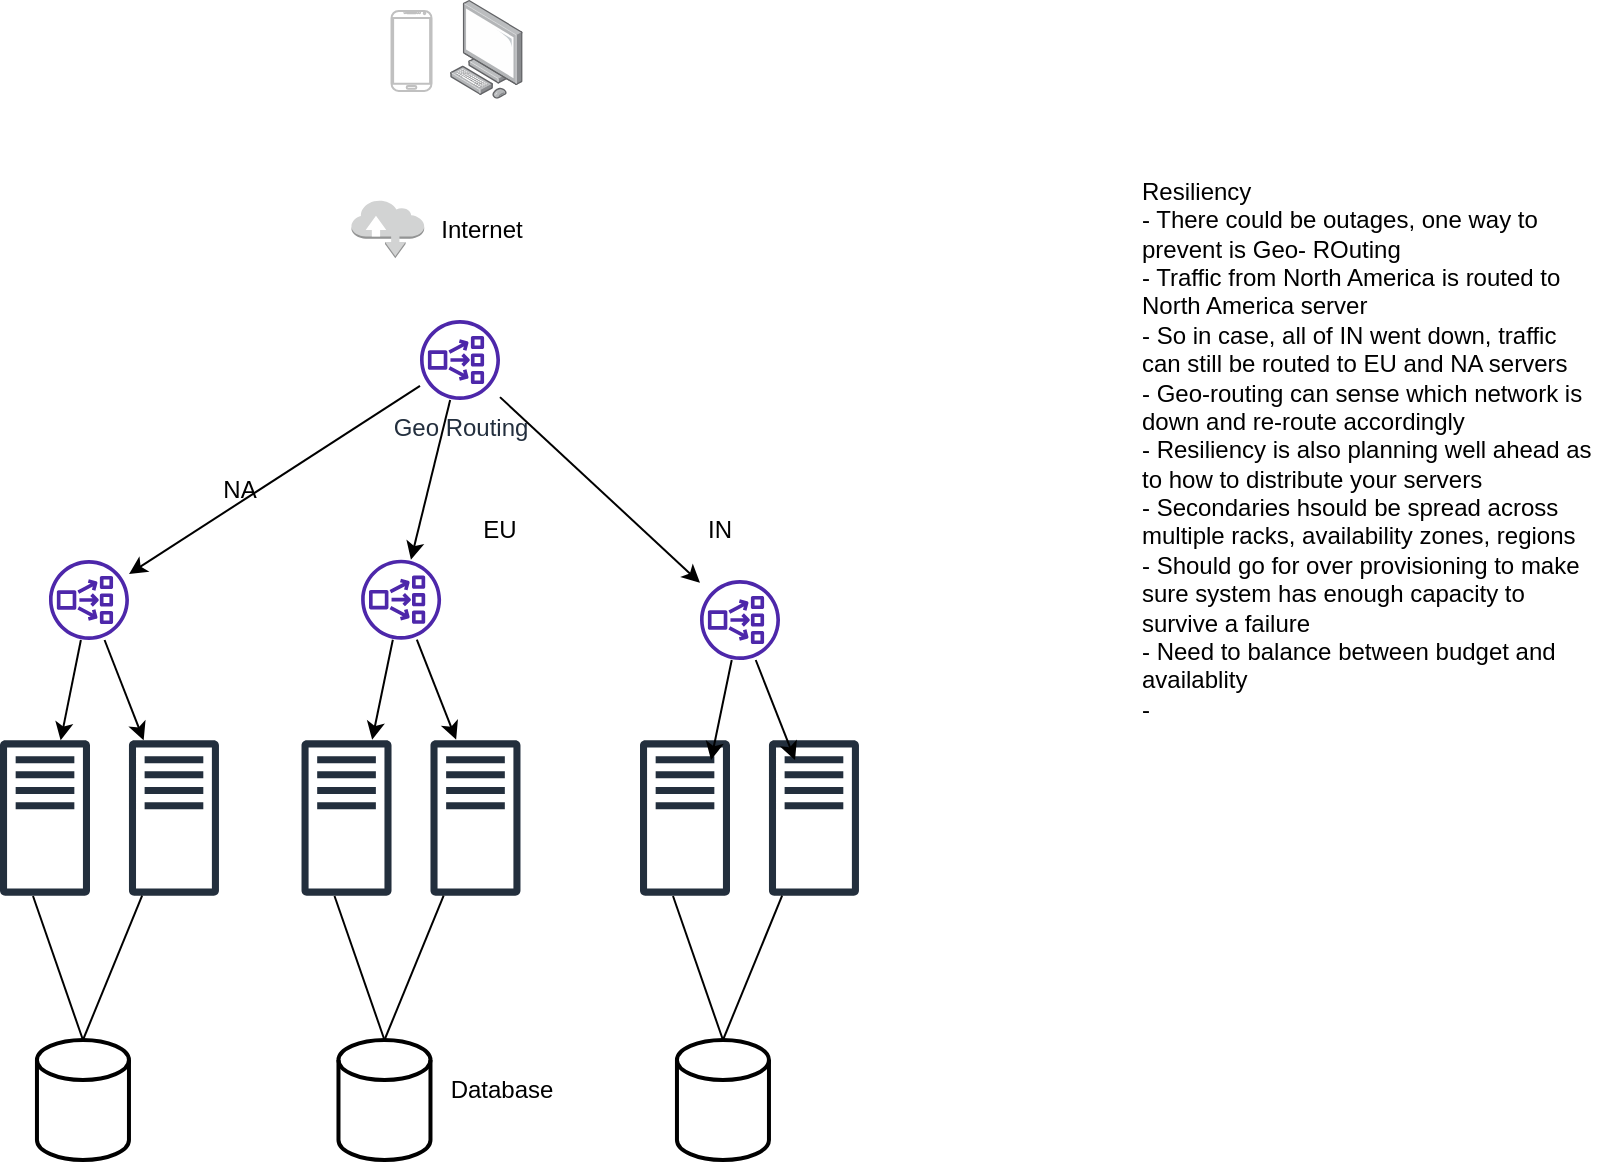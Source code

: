 <mxfile version="21.7.1" type="github">
  <diagram name="Page-1" id="2696yGlT5MmgsfeO-Phb">
    <mxGraphModel dx="1394" dy="795" grid="1" gridSize="10" guides="1" tooltips="1" connect="1" arrows="1" fold="1" page="1" pageScale="1" pageWidth="850" pageHeight="1100" math="0" shadow="0">
      <root>
        <mxCell id="0" />
        <mxCell id="1" parent="0" />
        <mxCell id="IwtLEF7Zz2IX40g9QoHQ-1" value="" style="verticalLabelPosition=bottom;verticalAlign=top;html=1;shadow=0;dashed=0;strokeWidth=1;shape=mxgraph.android.phone2;strokeColor=#c0c0c0;" vertex="1" parent="1">
          <mxGeometry x="315.76" y="85.45" width="20" height="40" as="geometry" />
        </mxCell>
        <mxCell id="IwtLEF7Zz2IX40g9QoHQ-2" value="" style="image;points=[];aspect=fixed;html=1;align=center;shadow=0;dashed=0;image=img/lib/allied_telesis/computer_and_terminals/Personal_Computer.svg;" vertex="1" parent="1">
          <mxGeometry x="344.98" y="80" width="36.43" height="49.37" as="geometry" />
        </mxCell>
        <mxCell id="IwtLEF7Zz2IX40g9QoHQ-3" value="" style="sketch=0;outlineConnect=0;fontColor=#232F3E;gradientColor=none;fillColor=#232F3D;strokeColor=none;dashed=0;verticalLabelPosition=bottom;verticalAlign=top;align=center;html=1;fontSize=12;fontStyle=0;aspect=fixed;pointerEvents=1;shape=mxgraph.aws4.traditional_server;" vertex="1" parent="1">
          <mxGeometry x="120" y="450" width="45" height="78" as="geometry" />
        </mxCell>
        <mxCell id="IwtLEF7Zz2IX40g9QoHQ-4" value="" style="outlineConnect=0;dashed=0;verticalLabelPosition=bottom;verticalAlign=top;align=center;html=1;shape=mxgraph.aws3.internet;fillColor=#D2D3D3;gradientColor=none;" vertex="1" parent="1">
          <mxGeometry x="295.73" y="180" width="36.36" height="29.1" as="geometry" />
        </mxCell>
        <mxCell id="IwtLEF7Zz2IX40g9QoHQ-5" value="Internet" style="text;strokeColor=none;align=center;fillColor=none;html=1;verticalAlign=middle;whiteSpace=wrap;rounded=0;" vertex="1" parent="1">
          <mxGeometry x="341.41" y="184.55" width="40" height="20" as="geometry" />
        </mxCell>
        <mxCell id="IwtLEF7Zz2IX40g9QoHQ-6" value="" style="strokeWidth=2;html=1;shape=mxgraph.flowchart.database;whiteSpace=wrap;" vertex="1" parent="1">
          <mxGeometry x="138.48" y="600" width="46" height="60" as="geometry" />
        </mxCell>
        <mxCell id="IwtLEF7Zz2IX40g9QoHQ-7" value="Database" style="text;strokeColor=none;align=center;fillColor=none;html=1;verticalAlign=middle;whiteSpace=wrap;rounded=0;" vertex="1" parent="1">
          <mxGeometry x="341.41" y="610" width="60" height="30" as="geometry" />
        </mxCell>
        <mxCell id="IwtLEF7Zz2IX40g9QoHQ-9" value="" style="sketch=0;outlineConnect=0;fontColor=#232F3E;gradientColor=none;fillColor=#232F3D;strokeColor=none;dashed=0;verticalLabelPosition=bottom;verticalAlign=top;align=center;html=1;fontSize=12;fontStyle=0;aspect=fixed;pointerEvents=1;shape=mxgraph.aws4.traditional_server;" vertex="1" parent="1">
          <mxGeometry x="184.48" y="450" width="45" height="78" as="geometry" />
        </mxCell>
        <mxCell id="IwtLEF7Zz2IX40g9QoHQ-13" value="" style="sketch=0;outlineConnect=0;fontColor=#232F3E;gradientColor=none;fillColor=#4D27AA;strokeColor=none;dashed=0;verticalLabelPosition=bottom;verticalAlign=top;align=center;html=1;fontSize=12;fontStyle=0;aspect=fixed;pointerEvents=1;shape=mxgraph.aws4.network_load_balancer;" vertex="1" parent="1">
          <mxGeometry x="144.48" y="360" width="40" height="40" as="geometry" />
        </mxCell>
        <mxCell id="IwtLEF7Zz2IX40g9QoHQ-14" value="" style="endArrow=classic;html=1;rounded=0;" edge="1" parent="1" source="IwtLEF7Zz2IX40g9QoHQ-13" target="IwtLEF7Zz2IX40g9QoHQ-3">
          <mxGeometry width="50" height="50" relative="1" as="geometry">
            <mxPoint x="264.92" y="420" as="sourcePoint" />
            <mxPoint x="144.92" y="440" as="targetPoint" />
          </mxGeometry>
        </mxCell>
        <mxCell id="IwtLEF7Zz2IX40g9QoHQ-15" value="" style="endArrow=classic;html=1;rounded=0;" edge="1" parent="1" target="IwtLEF7Zz2IX40g9QoHQ-9" source="IwtLEF7Zz2IX40g9QoHQ-13">
          <mxGeometry width="50" height="50" relative="1" as="geometry">
            <mxPoint x="257.92" y="408" as="sourcePoint" />
            <mxPoint x="200" y="430" as="targetPoint" />
          </mxGeometry>
        </mxCell>
        <mxCell id="IwtLEF7Zz2IX40g9QoHQ-21" value="" style="endArrow=none;html=1;rounded=0;entryX=0.5;entryY=0;entryDx=0;entryDy=0;entryPerimeter=0;" edge="1" parent="1" source="IwtLEF7Zz2IX40g9QoHQ-9" target="IwtLEF7Zz2IX40g9QoHQ-6">
          <mxGeometry width="50" height="50" relative="1" as="geometry">
            <mxPoint x="375" y="517" as="sourcePoint" />
            <mxPoint x="281" y="593" as="targetPoint" />
          </mxGeometry>
        </mxCell>
        <mxCell id="IwtLEF7Zz2IX40g9QoHQ-22" value="" style="endArrow=none;html=1;rounded=0;entryX=0.5;entryY=0;entryDx=0;entryDy=0;entryPerimeter=0;" edge="1" parent="1" target="IwtLEF7Zz2IX40g9QoHQ-6">
          <mxGeometry width="50" height="50" relative="1" as="geometry">
            <mxPoint x="136.5" y="528" as="sourcePoint" />
            <mxPoint x="148.5" y="579" as="targetPoint" />
          </mxGeometry>
        </mxCell>
        <mxCell id="IwtLEF7Zz2IX40g9QoHQ-23" value="" style="sketch=0;outlineConnect=0;fontColor=#232F3E;gradientColor=none;fillColor=#232F3D;strokeColor=none;dashed=0;verticalLabelPosition=bottom;verticalAlign=top;align=center;html=1;fontSize=12;fontStyle=0;aspect=fixed;pointerEvents=1;shape=mxgraph.aws4.traditional_server;" vertex="1" parent="1">
          <mxGeometry x="270.76" y="450" width="45" height="78" as="geometry" />
        </mxCell>
        <mxCell id="IwtLEF7Zz2IX40g9QoHQ-24" value="" style="strokeWidth=2;html=1;shape=mxgraph.flowchart.database;whiteSpace=wrap;" vertex="1" parent="1">
          <mxGeometry x="289.24" y="600" width="46" height="60" as="geometry" />
        </mxCell>
        <mxCell id="IwtLEF7Zz2IX40g9QoHQ-25" value="" style="sketch=0;outlineConnect=0;fontColor=#232F3E;gradientColor=none;fillColor=#232F3D;strokeColor=none;dashed=0;verticalLabelPosition=bottom;verticalAlign=top;align=center;html=1;fontSize=12;fontStyle=0;aspect=fixed;pointerEvents=1;shape=mxgraph.aws4.traditional_server;" vertex="1" parent="1">
          <mxGeometry x="335.24" y="450" width="45" height="78" as="geometry" />
        </mxCell>
        <mxCell id="IwtLEF7Zz2IX40g9QoHQ-26" value="" style="endArrow=none;html=1;rounded=0;entryX=0.5;entryY=0;entryDx=0;entryDy=0;entryPerimeter=0;" edge="1" parent="1" source="IwtLEF7Zz2IX40g9QoHQ-25" target="IwtLEF7Zz2IX40g9QoHQ-24">
          <mxGeometry width="50" height="50" relative="1" as="geometry">
            <mxPoint x="525.76" y="517" as="sourcePoint" />
            <mxPoint x="431.76" y="593" as="targetPoint" />
          </mxGeometry>
        </mxCell>
        <mxCell id="IwtLEF7Zz2IX40g9QoHQ-27" value="" style="endArrow=none;html=1;rounded=0;entryX=0.5;entryY=0;entryDx=0;entryDy=0;entryPerimeter=0;" edge="1" parent="1" target="IwtLEF7Zz2IX40g9QoHQ-24">
          <mxGeometry width="50" height="50" relative="1" as="geometry">
            <mxPoint x="287.26" y="528" as="sourcePoint" />
            <mxPoint x="299.26" y="579" as="targetPoint" />
          </mxGeometry>
        </mxCell>
        <mxCell id="IwtLEF7Zz2IX40g9QoHQ-28" value="" style="sketch=0;outlineConnect=0;fontColor=#232F3E;gradientColor=none;fillColor=#232F3D;strokeColor=none;dashed=0;verticalLabelPosition=bottom;verticalAlign=top;align=center;html=1;fontSize=12;fontStyle=0;aspect=fixed;pointerEvents=1;shape=mxgraph.aws4.traditional_server;" vertex="1" parent="1">
          <mxGeometry x="440" y="450" width="45" height="78" as="geometry" />
        </mxCell>
        <mxCell id="IwtLEF7Zz2IX40g9QoHQ-29" value="" style="strokeWidth=2;html=1;shape=mxgraph.flowchart.database;whiteSpace=wrap;" vertex="1" parent="1">
          <mxGeometry x="458.48" y="600" width="46" height="60" as="geometry" />
        </mxCell>
        <mxCell id="IwtLEF7Zz2IX40g9QoHQ-30" value="" style="sketch=0;outlineConnect=0;fontColor=#232F3E;gradientColor=none;fillColor=#232F3D;strokeColor=none;dashed=0;verticalLabelPosition=bottom;verticalAlign=top;align=center;html=1;fontSize=12;fontStyle=0;aspect=fixed;pointerEvents=1;shape=mxgraph.aws4.traditional_server;" vertex="1" parent="1">
          <mxGeometry x="504.48" y="450" width="45" height="78" as="geometry" />
        </mxCell>
        <mxCell id="IwtLEF7Zz2IX40g9QoHQ-31" value="" style="endArrow=none;html=1;rounded=0;entryX=0.5;entryY=0;entryDx=0;entryDy=0;entryPerimeter=0;" edge="1" parent="1" source="IwtLEF7Zz2IX40g9QoHQ-30" target="IwtLEF7Zz2IX40g9QoHQ-29">
          <mxGeometry width="50" height="50" relative="1" as="geometry">
            <mxPoint x="695" y="517" as="sourcePoint" />
            <mxPoint x="601" y="593" as="targetPoint" />
          </mxGeometry>
        </mxCell>
        <mxCell id="IwtLEF7Zz2IX40g9QoHQ-32" value="" style="endArrow=none;html=1;rounded=0;entryX=0.5;entryY=0;entryDx=0;entryDy=0;entryPerimeter=0;" edge="1" parent="1" target="IwtLEF7Zz2IX40g9QoHQ-29">
          <mxGeometry width="50" height="50" relative="1" as="geometry">
            <mxPoint x="456.5" y="528" as="sourcePoint" />
            <mxPoint x="468.5" y="579" as="targetPoint" />
          </mxGeometry>
        </mxCell>
        <mxCell id="IwtLEF7Zz2IX40g9QoHQ-33" value="" style="sketch=0;outlineConnect=0;fontColor=#232F3E;gradientColor=none;fillColor=#4D27AA;strokeColor=none;dashed=0;verticalLabelPosition=bottom;verticalAlign=top;align=center;html=1;fontSize=12;fontStyle=0;aspect=fixed;pointerEvents=1;shape=mxgraph.aws4.network_load_balancer;" vertex="1" parent="1">
          <mxGeometry x="300.55" y="359.84" width="40" height="40" as="geometry" />
        </mxCell>
        <mxCell id="IwtLEF7Zz2IX40g9QoHQ-34" value="" style="endArrow=classic;html=1;rounded=0;" edge="1" source="IwtLEF7Zz2IX40g9QoHQ-33" parent="1">
          <mxGeometry width="50" height="50" relative="1" as="geometry">
            <mxPoint x="420.99" y="419.84" as="sourcePoint" />
            <mxPoint x="306.07" y="449.84" as="targetPoint" />
          </mxGeometry>
        </mxCell>
        <mxCell id="IwtLEF7Zz2IX40g9QoHQ-35" value="" style="endArrow=classic;html=1;rounded=0;" edge="1" source="IwtLEF7Zz2IX40g9QoHQ-33" parent="1">
          <mxGeometry width="50" height="50" relative="1" as="geometry">
            <mxPoint x="413.99" y="407.84" as="sourcePoint" />
            <mxPoint x="348.07" y="449.84" as="targetPoint" />
          </mxGeometry>
        </mxCell>
        <mxCell id="IwtLEF7Zz2IX40g9QoHQ-36" value="" style="sketch=0;outlineConnect=0;fontColor=#232F3E;gradientColor=none;fillColor=#4D27AA;strokeColor=none;dashed=0;verticalLabelPosition=bottom;verticalAlign=top;align=center;html=1;fontSize=12;fontStyle=0;aspect=fixed;pointerEvents=1;shape=mxgraph.aws4.network_load_balancer;" vertex="1" parent="1">
          <mxGeometry x="470.0" y="370" width="40" height="40" as="geometry" />
        </mxCell>
        <mxCell id="IwtLEF7Zz2IX40g9QoHQ-37" value="" style="endArrow=classic;html=1;rounded=0;" edge="1" source="IwtLEF7Zz2IX40g9QoHQ-36" parent="1">
          <mxGeometry width="50" height="50" relative="1" as="geometry">
            <mxPoint x="590.44" y="430" as="sourcePoint" />
            <mxPoint x="475.52" y="460" as="targetPoint" />
          </mxGeometry>
        </mxCell>
        <mxCell id="IwtLEF7Zz2IX40g9QoHQ-38" value="" style="endArrow=classic;html=1;rounded=0;" edge="1" source="IwtLEF7Zz2IX40g9QoHQ-36" parent="1">
          <mxGeometry width="50" height="50" relative="1" as="geometry">
            <mxPoint x="583.44" y="418" as="sourcePoint" />
            <mxPoint x="517.52" y="460" as="targetPoint" />
          </mxGeometry>
        </mxCell>
        <mxCell id="IwtLEF7Zz2IX40g9QoHQ-39" value="Geo Routing" style="sketch=0;outlineConnect=0;fontColor=#232F3E;gradientColor=none;fillColor=#4D27AA;strokeColor=none;dashed=0;verticalLabelPosition=bottom;verticalAlign=top;align=center;html=1;fontSize=12;fontStyle=0;aspect=fixed;pointerEvents=1;shape=mxgraph.aws4.network_load_balancer;" vertex="1" parent="1">
          <mxGeometry x="330" y="240" width="40" height="40" as="geometry" />
        </mxCell>
        <mxCell id="IwtLEF7Zz2IX40g9QoHQ-40" value="" style="endArrow=classic;html=1;rounded=0;" edge="1" parent="1" source="IwtLEF7Zz2IX40g9QoHQ-39" target="IwtLEF7Zz2IX40g9QoHQ-13">
          <mxGeometry width="50" height="50" relative="1" as="geometry">
            <mxPoint x="250.76" y="270" as="sourcePoint" />
            <mxPoint x="270.76" y="320" as="targetPoint" />
          </mxGeometry>
        </mxCell>
        <mxCell id="IwtLEF7Zz2IX40g9QoHQ-41" value="" style="endArrow=classic;html=1;rounded=0;" edge="1" parent="1" source="IwtLEF7Zz2IX40g9QoHQ-39" target="IwtLEF7Zz2IX40g9QoHQ-33">
          <mxGeometry width="50" height="50" relative="1" as="geometry">
            <mxPoint x="340" y="283" as="sourcePoint" />
            <mxPoint x="194" y="377" as="targetPoint" />
          </mxGeometry>
        </mxCell>
        <mxCell id="IwtLEF7Zz2IX40g9QoHQ-42" value="" style="endArrow=classic;html=1;rounded=0;" edge="1" parent="1" source="IwtLEF7Zz2IX40g9QoHQ-39" target="IwtLEF7Zz2IX40g9QoHQ-36">
          <mxGeometry width="50" height="50" relative="1" as="geometry">
            <mxPoint x="355" y="290" as="sourcePoint" />
            <mxPoint x="335" y="370" as="targetPoint" />
          </mxGeometry>
        </mxCell>
        <mxCell id="IwtLEF7Zz2IX40g9QoHQ-43" value="NA" style="text;strokeColor=none;align=center;fillColor=none;html=1;verticalAlign=middle;whiteSpace=wrap;rounded=0;" vertex="1" parent="1">
          <mxGeometry x="210" y="310" width="60" height="30" as="geometry" />
        </mxCell>
        <mxCell id="IwtLEF7Zz2IX40g9QoHQ-44" value="EU" style="text;strokeColor=none;align=center;fillColor=none;html=1;verticalAlign=middle;whiteSpace=wrap;rounded=0;" vertex="1" parent="1">
          <mxGeometry x="340" y="330" width="60" height="30" as="geometry" />
        </mxCell>
        <mxCell id="IwtLEF7Zz2IX40g9QoHQ-45" value="IN" style="text;strokeColor=none;align=center;fillColor=none;html=1;verticalAlign=middle;whiteSpace=wrap;rounded=0;" vertex="1" parent="1">
          <mxGeometry x="450" y="330" width="60" height="30" as="geometry" />
        </mxCell>
        <mxCell id="IwtLEF7Zz2IX40g9QoHQ-46" value="&lt;div style=&quot;text-align: left;&quot;&gt;&lt;span style=&quot;background-color: initial;&quot;&gt;Resiliency&lt;/span&gt;&lt;/div&gt;&lt;div style=&quot;text-align: left;&quot;&gt;&lt;span style=&quot;background-color: initial;&quot;&gt;- There could be outages, one way to prevent is Geo- ROuting&lt;/span&gt;&lt;/div&gt;&lt;div style=&quot;text-align: left;&quot;&gt;&lt;span style=&quot;background-color: initial;&quot;&gt;- Traffic from North America is routed to North America server&lt;/span&gt;&lt;/div&gt;&lt;div style=&quot;text-align: left;&quot;&gt;&lt;span style=&quot;background-color: initial;&quot;&gt;- So in case, all of IN went down, traffic can still be routed to EU and NA servers&lt;/span&gt;&lt;/div&gt;&lt;div style=&quot;text-align: left;&quot;&gt;&lt;span style=&quot;background-color: initial;&quot;&gt;- Geo-routing can sense which network&amp;nbsp;is down and re-route accordingly&lt;/span&gt;&lt;/div&gt;&lt;div style=&quot;text-align: left;&quot;&gt;&lt;span style=&quot;background-color: initial;&quot;&gt;- Resiliency is also planning well ahead as to how to distribute your servers&lt;/span&gt;&lt;/div&gt;&lt;div style=&quot;text-align: left;&quot;&gt;&lt;span style=&quot;background-color: initial;&quot;&gt;- Secondaries hsould be spread across multiple racks, availability zones, regions&lt;/span&gt;&lt;/div&gt;&lt;div style=&quot;text-align: left;&quot;&gt;&lt;span style=&quot;background-color: initial;&quot;&gt;- Should go for over provisioning to make sure system has enough capacity to survive a failure&lt;/span&gt;&lt;/div&gt;&lt;div style=&quot;text-align: left;&quot;&gt;&lt;span style=&quot;background-color: initial;&quot;&gt;- Need to balance between budget and availablity&lt;/span&gt;&lt;/div&gt;&lt;div style=&quot;text-align: left;&quot;&gt;&lt;span style=&quot;background-color: initial;&quot;&gt;-&amp;nbsp;&lt;/span&gt;&lt;/div&gt;" style="text;strokeColor=none;align=center;fillColor=none;html=1;verticalAlign=middle;whiteSpace=wrap;rounded=0;" vertex="1" parent="1">
          <mxGeometry x="690" y="190" width="230" height="230" as="geometry" />
        </mxCell>
      </root>
    </mxGraphModel>
  </diagram>
</mxfile>
